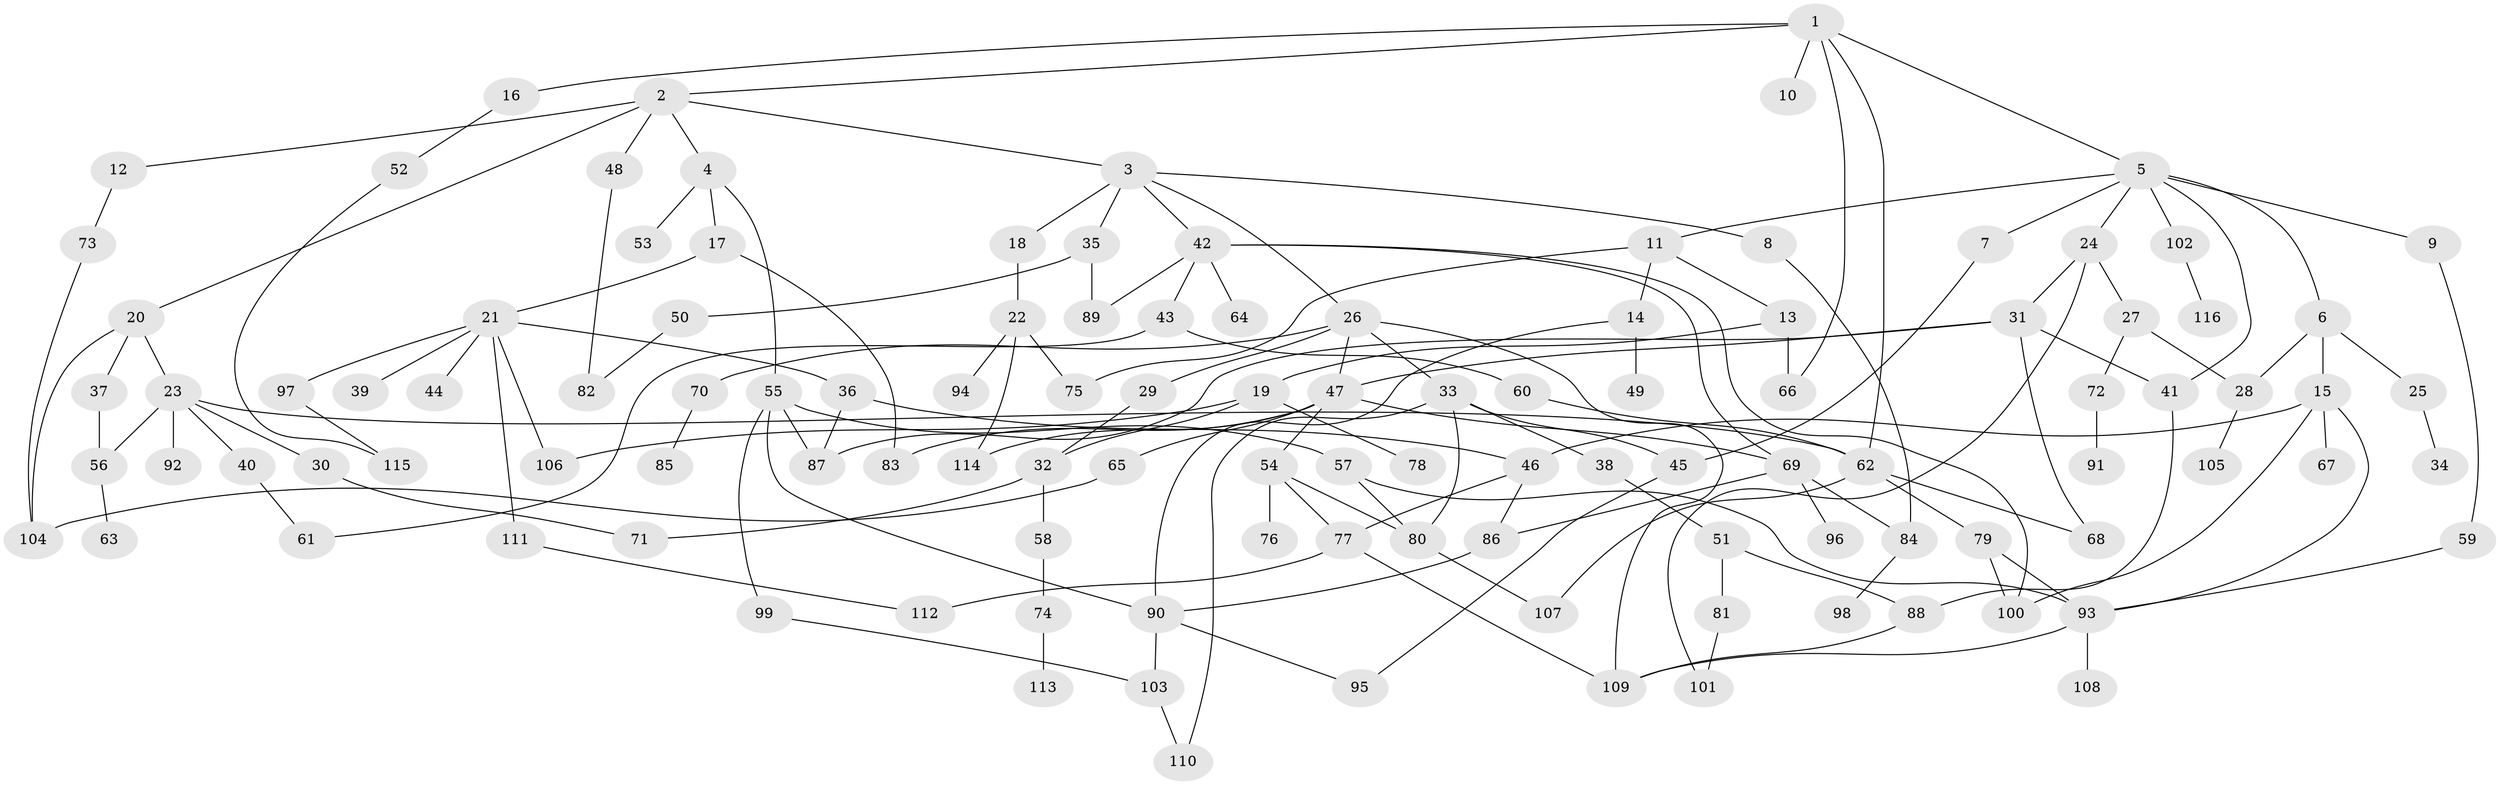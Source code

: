 // coarse degree distribution, {6: 0.07894736842105263, 4: 0.13157894736842105, 8: 0.02631578947368421, 5: 0.10526315789473684, 3: 0.14473684210526316, 2: 0.25, 1: 0.2236842105263158, 7: 0.02631578947368421, 10: 0.013157894736842105}
// Generated by graph-tools (version 1.1) at 2025/41/03/06/25 10:41:26]
// undirected, 116 vertices, 162 edges
graph export_dot {
graph [start="1"]
  node [color=gray90,style=filled];
  1;
  2;
  3;
  4;
  5;
  6;
  7;
  8;
  9;
  10;
  11;
  12;
  13;
  14;
  15;
  16;
  17;
  18;
  19;
  20;
  21;
  22;
  23;
  24;
  25;
  26;
  27;
  28;
  29;
  30;
  31;
  32;
  33;
  34;
  35;
  36;
  37;
  38;
  39;
  40;
  41;
  42;
  43;
  44;
  45;
  46;
  47;
  48;
  49;
  50;
  51;
  52;
  53;
  54;
  55;
  56;
  57;
  58;
  59;
  60;
  61;
  62;
  63;
  64;
  65;
  66;
  67;
  68;
  69;
  70;
  71;
  72;
  73;
  74;
  75;
  76;
  77;
  78;
  79;
  80;
  81;
  82;
  83;
  84;
  85;
  86;
  87;
  88;
  89;
  90;
  91;
  92;
  93;
  94;
  95;
  96;
  97;
  98;
  99;
  100;
  101;
  102;
  103;
  104;
  105;
  106;
  107;
  108;
  109;
  110;
  111;
  112;
  113;
  114;
  115;
  116;
  1 -- 2;
  1 -- 5;
  1 -- 10;
  1 -- 16;
  1 -- 66;
  1 -- 62;
  2 -- 3;
  2 -- 4;
  2 -- 12;
  2 -- 20;
  2 -- 48;
  3 -- 8;
  3 -- 18;
  3 -- 26;
  3 -- 35;
  3 -- 42;
  4 -- 17;
  4 -- 53;
  4 -- 55;
  5 -- 6;
  5 -- 7;
  5 -- 9;
  5 -- 11;
  5 -- 24;
  5 -- 41;
  5 -- 102;
  6 -- 15;
  6 -- 25;
  6 -- 28;
  7 -- 45;
  8 -- 84;
  9 -- 59;
  11 -- 13;
  11 -- 14;
  11 -- 75;
  12 -- 73;
  13 -- 19;
  13 -- 66;
  14 -- 49;
  14 -- 90;
  15 -- 46;
  15 -- 67;
  15 -- 93;
  15 -- 100;
  16 -- 52;
  17 -- 21;
  17 -- 83;
  18 -- 22;
  19 -- 32;
  19 -- 78;
  19 -- 106;
  20 -- 23;
  20 -- 37;
  20 -- 104;
  21 -- 36;
  21 -- 39;
  21 -- 44;
  21 -- 97;
  21 -- 106;
  21 -- 111;
  22 -- 75;
  22 -- 94;
  22 -- 114;
  23 -- 30;
  23 -- 40;
  23 -- 56;
  23 -- 92;
  23 -- 62;
  24 -- 27;
  24 -- 31;
  24 -- 101;
  25 -- 34;
  26 -- 29;
  26 -- 33;
  26 -- 47;
  26 -- 70;
  26 -- 109;
  27 -- 72;
  27 -- 28;
  28 -- 105;
  29 -- 32;
  30 -- 71;
  31 -- 47;
  31 -- 68;
  31 -- 87;
  31 -- 41;
  32 -- 58;
  32 -- 71;
  33 -- 38;
  33 -- 45;
  33 -- 80;
  33 -- 110;
  35 -- 50;
  35 -- 89;
  36 -- 87;
  36 -- 46;
  37 -- 56;
  38 -- 51;
  40 -- 61;
  41 -- 88;
  42 -- 43;
  42 -- 64;
  42 -- 69;
  42 -- 89;
  42 -- 100;
  43 -- 60;
  43 -- 61;
  45 -- 95;
  46 -- 77;
  46 -- 86;
  47 -- 54;
  47 -- 65;
  47 -- 83;
  47 -- 114;
  47 -- 69;
  48 -- 82;
  50 -- 82;
  51 -- 81;
  51 -- 88;
  52 -- 115;
  54 -- 76;
  54 -- 77;
  54 -- 80;
  55 -- 57;
  55 -- 90;
  55 -- 99;
  55 -- 87;
  56 -- 63;
  57 -- 93;
  57 -- 80;
  58 -- 74;
  59 -- 93;
  60 -- 62;
  62 -- 68;
  62 -- 79;
  62 -- 107;
  65 -- 104;
  69 -- 86;
  69 -- 96;
  69 -- 84;
  70 -- 85;
  72 -- 91;
  73 -- 104;
  74 -- 113;
  77 -- 109;
  77 -- 112;
  79 -- 100;
  79 -- 93;
  80 -- 107;
  81 -- 101;
  84 -- 98;
  86 -- 90;
  88 -- 109;
  90 -- 95;
  90 -- 103;
  93 -- 108;
  93 -- 109;
  97 -- 115;
  99 -- 103;
  102 -- 116;
  103 -- 110;
  111 -- 112;
}
